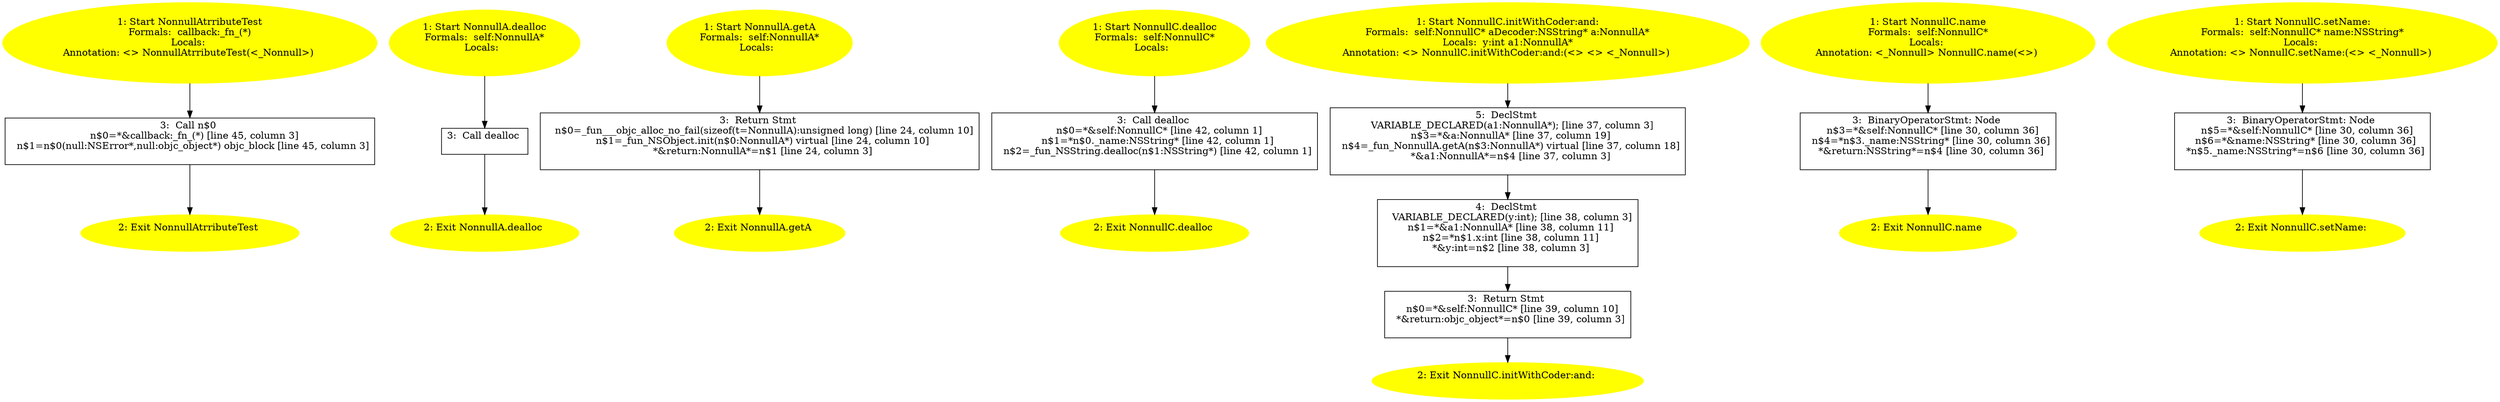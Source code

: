 /* @generated */
digraph cfg {
"NonnullAtrributeTest.69a49728cf7d46ab0add381e5c93704c_1" [label="1: Start NonnullAtrributeTest\nFormals:  callback:_fn_(*)\nLocals: \nAnnotation: <> NonnullAtrributeTest(<_Nonnull>) \n  " color=yellow style=filled]
	

	 "NonnullAtrributeTest.69a49728cf7d46ab0add381e5c93704c_1" -> "NonnullAtrributeTest.69a49728cf7d46ab0add381e5c93704c_3" ;
"NonnullAtrributeTest.69a49728cf7d46ab0add381e5c93704c_2" [label="2: Exit NonnullAtrributeTest \n  " color=yellow style=filled]
	

"NonnullAtrributeTest.69a49728cf7d46ab0add381e5c93704c_3" [label="3:  Call n$0 \n   n$0=*&callback:_fn_(*) [line 45, column 3]\n  n$1=n$0(null:NSError*,null:objc_object*) objc_block [line 45, column 3]\n " shape="box"]
	

	 "NonnullAtrributeTest.69a49728cf7d46ab0add381e5c93704c_3" -> "NonnullAtrributeTest.69a49728cf7d46ab0add381e5c93704c_2" ;
"dealloc#NonnullA#instance.ab64b440b6de9bb3d108ab73ec461d09_1" [label="1: Start NonnullA.dealloc\nFormals:  self:NonnullA*\nLocals:  \n  " color=yellow style=filled]
	

	 "dealloc#NonnullA#instance.ab64b440b6de9bb3d108ab73ec461d09_1" -> "dealloc#NonnullA#instance.ab64b440b6de9bb3d108ab73ec461d09_3" ;
"dealloc#NonnullA#instance.ab64b440b6de9bb3d108ab73ec461d09_2" [label="2: Exit NonnullA.dealloc \n  " color=yellow style=filled]
	

"dealloc#NonnullA#instance.ab64b440b6de9bb3d108ab73ec461d09_3" [label="3:  Call dealloc \n  " shape="box"]
	

	 "dealloc#NonnullA#instance.ab64b440b6de9bb3d108ab73ec461d09_3" -> "dealloc#NonnullA#instance.ab64b440b6de9bb3d108ab73ec461d09_2" ;
"getA#NonnullA#instance.d4b29ece551a370c3f0c0c12526b3def_1" [label="1: Start NonnullA.getA\nFormals:  self:NonnullA*\nLocals:  \n  " color=yellow style=filled]
	

	 "getA#NonnullA#instance.d4b29ece551a370c3f0c0c12526b3def_1" -> "getA#NonnullA#instance.d4b29ece551a370c3f0c0c12526b3def_3" ;
"getA#NonnullA#instance.d4b29ece551a370c3f0c0c12526b3def_2" [label="2: Exit NonnullA.getA \n  " color=yellow style=filled]
	

"getA#NonnullA#instance.d4b29ece551a370c3f0c0c12526b3def_3" [label="3:  Return Stmt \n   n$0=_fun___objc_alloc_no_fail(sizeof(t=NonnullA):unsigned long) [line 24, column 10]\n  n$1=_fun_NSObject.init(n$0:NonnullA*) virtual [line 24, column 10]\n  *&return:NonnullA*=n$1 [line 24, column 3]\n " shape="box"]
	

	 "getA#NonnullA#instance.d4b29ece551a370c3f0c0c12526b3def_3" -> "getA#NonnullA#instance.d4b29ece551a370c3f0c0c12526b3def_2" ;
"dealloc#NonnullC#instance.a35e7cd71ed482b37e513a9c2a2e24d8_1" [label="1: Start NonnullC.dealloc\nFormals:  self:NonnullC*\nLocals:  \n  " color=yellow style=filled]
	

	 "dealloc#NonnullC#instance.a35e7cd71ed482b37e513a9c2a2e24d8_1" -> "dealloc#NonnullC#instance.a35e7cd71ed482b37e513a9c2a2e24d8_3" ;
"dealloc#NonnullC#instance.a35e7cd71ed482b37e513a9c2a2e24d8_2" [label="2: Exit NonnullC.dealloc \n  " color=yellow style=filled]
	

"dealloc#NonnullC#instance.a35e7cd71ed482b37e513a9c2a2e24d8_3" [label="3:  Call dealloc \n   n$0=*&self:NonnullC* [line 42, column 1]\n  n$1=*n$0._name:NSString* [line 42, column 1]\n  n$2=_fun_NSString.dealloc(n$1:NSString*) [line 42, column 1]\n " shape="box"]
	

	 "dealloc#NonnullC#instance.a35e7cd71ed482b37e513a9c2a2e24d8_3" -> "dealloc#NonnullC#instance.a35e7cd71ed482b37e513a9c2a2e24d8_2" ;
"initWithCoder:and:#NonnullC(class NSString,class NonnullA)#instance.e23828ce4467c2001440771e2c4692f8_1" [label="1: Start NonnullC.initWithCoder:and:\nFormals:  self:NonnullC* aDecoder:NSString* a:NonnullA*\nLocals:  y:int a1:NonnullA*\nAnnotation: <> NonnullC.initWithCoder:and:(<> <> <_Nonnull>) \n  " color=yellow style=filled]
	

	 "initWithCoder:and:#NonnullC(class NSString,class NonnullA)#instance.e23828ce4467c2001440771e2c4692f8_1" -> "initWithCoder:and:#NonnullC(class NSString,class NonnullA)#instance.e23828ce4467c2001440771e2c4692f8_5" ;
"initWithCoder:and:#NonnullC(class NSString,class NonnullA)#instance.e23828ce4467c2001440771e2c4692f8_2" [label="2: Exit NonnullC.initWithCoder:and: \n  " color=yellow style=filled]
	

"initWithCoder:and:#NonnullC(class NSString,class NonnullA)#instance.e23828ce4467c2001440771e2c4692f8_3" [label="3:  Return Stmt \n   n$0=*&self:NonnullC* [line 39, column 10]\n  *&return:objc_object*=n$0 [line 39, column 3]\n " shape="box"]
	

	 "initWithCoder:and:#NonnullC(class NSString,class NonnullA)#instance.e23828ce4467c2001440771e2c4692f8_3" -> "initWithCoder:and:#NonnullC(class NSString,class NonnullA)#instance.e23828ce4467c2001440771e2c4692f8_2" ;
"initWithCoder:and:#NonnullC(class NSString,class NonnullA)#instance.e23828ce4467c2001440771e2c4692f8_4" [label="4:  DeclStmt \n   VARIABLE_DECLARED(y:int); [line 38, column 3]\n  n$1=*&a1:NonnullA* [line 38, column 11]\n  n$2=*n$1.x:int [line 38, column 11]\n  *&y:int=n$2 [line 38, column 3]\n " shape="box"]
	

	 "initWithCoder:and:#NonnullC(class NSString,class NonnullA)#instance.e23828ce4467c2001440771e2c4692f8_4" -> "initWithCoder:and:#NonnullC(class NSString,class NonnullA)#instance.e23828ce4467c2001440771e2c4692f8_3" ;
"initWithCoder:and:#NonnullC(class NSString,class NonnullA)#instance.e23828ce4467c2001440771e2c4692f8_5" [label="5:  DeclStmt \n   VARIABLE_DECLARED(a1:NonnullA*); [line 37, column 3]\n  n$3=*&a:NonnullA* [line 37, column 19]\n  n$4=_fun_NonnullA.getA(n$3:NonnullA*) virtual [line 37, column 18]\n  *&a1:NonnullA*=n$4 [line 37, column 3]\n " shape="box"]
	

	 "initWithCoder:and:#NonnullC(class NSString,class NonnullA)#instance.e23828ce4467c2001440771e2c4692f8_5" -> "initWithCoder:and:#NonnullC(class NSString,class NonnullA)#instance.e23828ce4467c2001440771e2c4692f8_4" ;
"name#NonnullC#instance.9c59c8694c0f7942ace24d4346f9a7cd_1" [label="1: Start NonnullC.name\nFormals:  self:NonnullC*\nLocals: \nAnnotation: <_Nonnull> NonnullC.name(<>) \n  " color=yellow style=filled]
	

	 "name#NonnullC#instance.9c59c8694c0f7942ace24d4346f9a7cd_1" -> "name#NonnullC#instance.9c59c8694c0f7942ace24d4346f9a7cd_3" ;
"name#NonnullC#instance.9c59c8694c0f7942ace24d4346f9a7cd_2" [label="2: Exit NonnullC.name \n  " color=yellow style=filled]
	

"name#NonnullC#instance.9c59c8694c0f7942ace24d4346f9a7cd_3" [label="3:  BinaryOperatorStmt: Node \n   n$3=*&self:NonnullC* [line 30, column 36]\n  n$4=*n$3._name:NSString* [line 30, column 36]\n  *&return:NSString*=n$4 [line 30, column 36]\n " shape="box"]
	

	 "name#NonnullC#instance.9c59c8694c0f7942ace24d4346f9a7cd_3" -> "name#NonnullC#instance.9c59c8694c0f7942ace24d4346f9a7cd_2" ;
"setName:#NonnullC(class NSString)#instance.06c11492d4403b7a142558aeec6ac42a_1" [label="1: Start NonnullC.setName:\nFormals:  self:NonnullC* name:NSString*\nLocals: \nAnnotation: <> NonnullC.setName:(<> <_Nonnull>) \n  " color=yellow style=filled]
	

	 "setName:#NonnullC(class NSString)#instance.06c11492d4403b7a142558aeec6ac42a_1" -> "setName:#NonnullC(class NSString)#instance.06c11492d4403b7a142558aeec6ac42a_3" ;
"setName:#NonnullC(class NSString)#instance.06c11492d4403b7a142558aeec6ac42a_2" [label="2: Exit NonnullC.setName: \n  " color=yellow style=filled]
	

"setName:#NonnullC(class NSString)#instance.06c11492d4403b7a142558aeec6ac42a_3" [label="3:  BinaryOperatorStmt: Node \n   n$5=*&self:NonnullC* [line 30, column 36]\n  n$6=*&name:NSString* [line 30, column 36]\n  *n$5._name:NSString*=n$6 [line 30, column 36]\n " shape="box"]
	

	 "setName:#NonnullC(class NSString)#instance.06c11492d4403b7a142558aeec6ac42a_3" -> "setName:#NonnullC(class NSString)#instance.06c11492d4403b7a142558aeec6ac42a_2" ;
}
